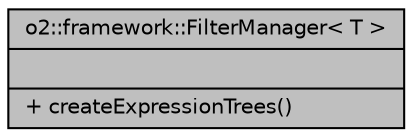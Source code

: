 digraph "o2::framework::FilterManager&lt; T &gt;"
{
 // INTERACTIVE_SVG=YES
  bgcolor="transparent";
  edge [fontname="Helvetica",fontsize="10",labelfontname="Helvetica",labelfontsize="10"];
  node [fontname="Helvetica",fontsize="10",shape=record];
  Node1 [label="{o2::framework::FilterManager\< T \>\n||+ createExpressionTrees()\l}",height=0.2,width=0.4,color="black", fillcolor="grey75", style="filled", fontcolor="black"];
}

